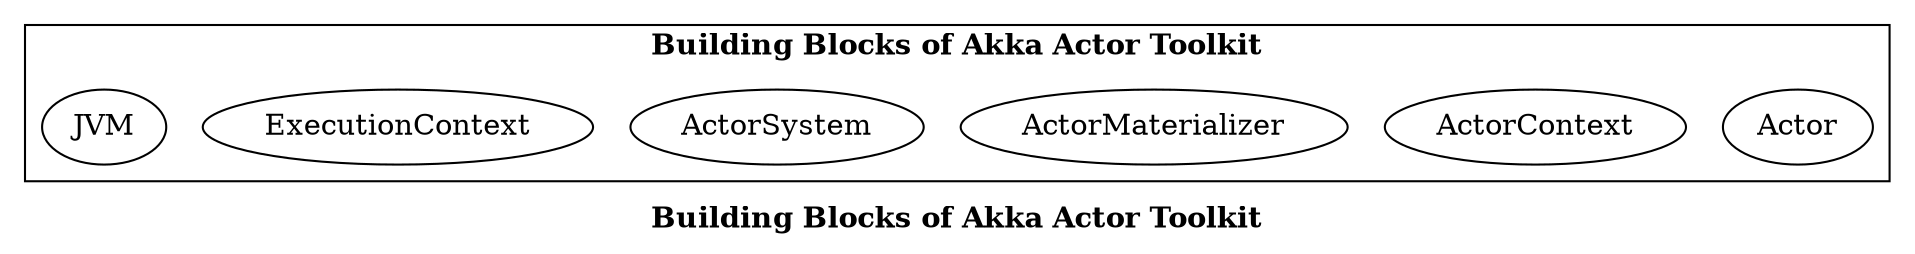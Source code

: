 graph building_blocks {
    label = <<B>Building Blocks of Akka Actor Toolkit</B>>;
    subgraph cluster_bb {
        Actor;
        ActorContext; ActorMaterializer;
        ActorSystem; ExecutionContext;
        JVM;
    }

}